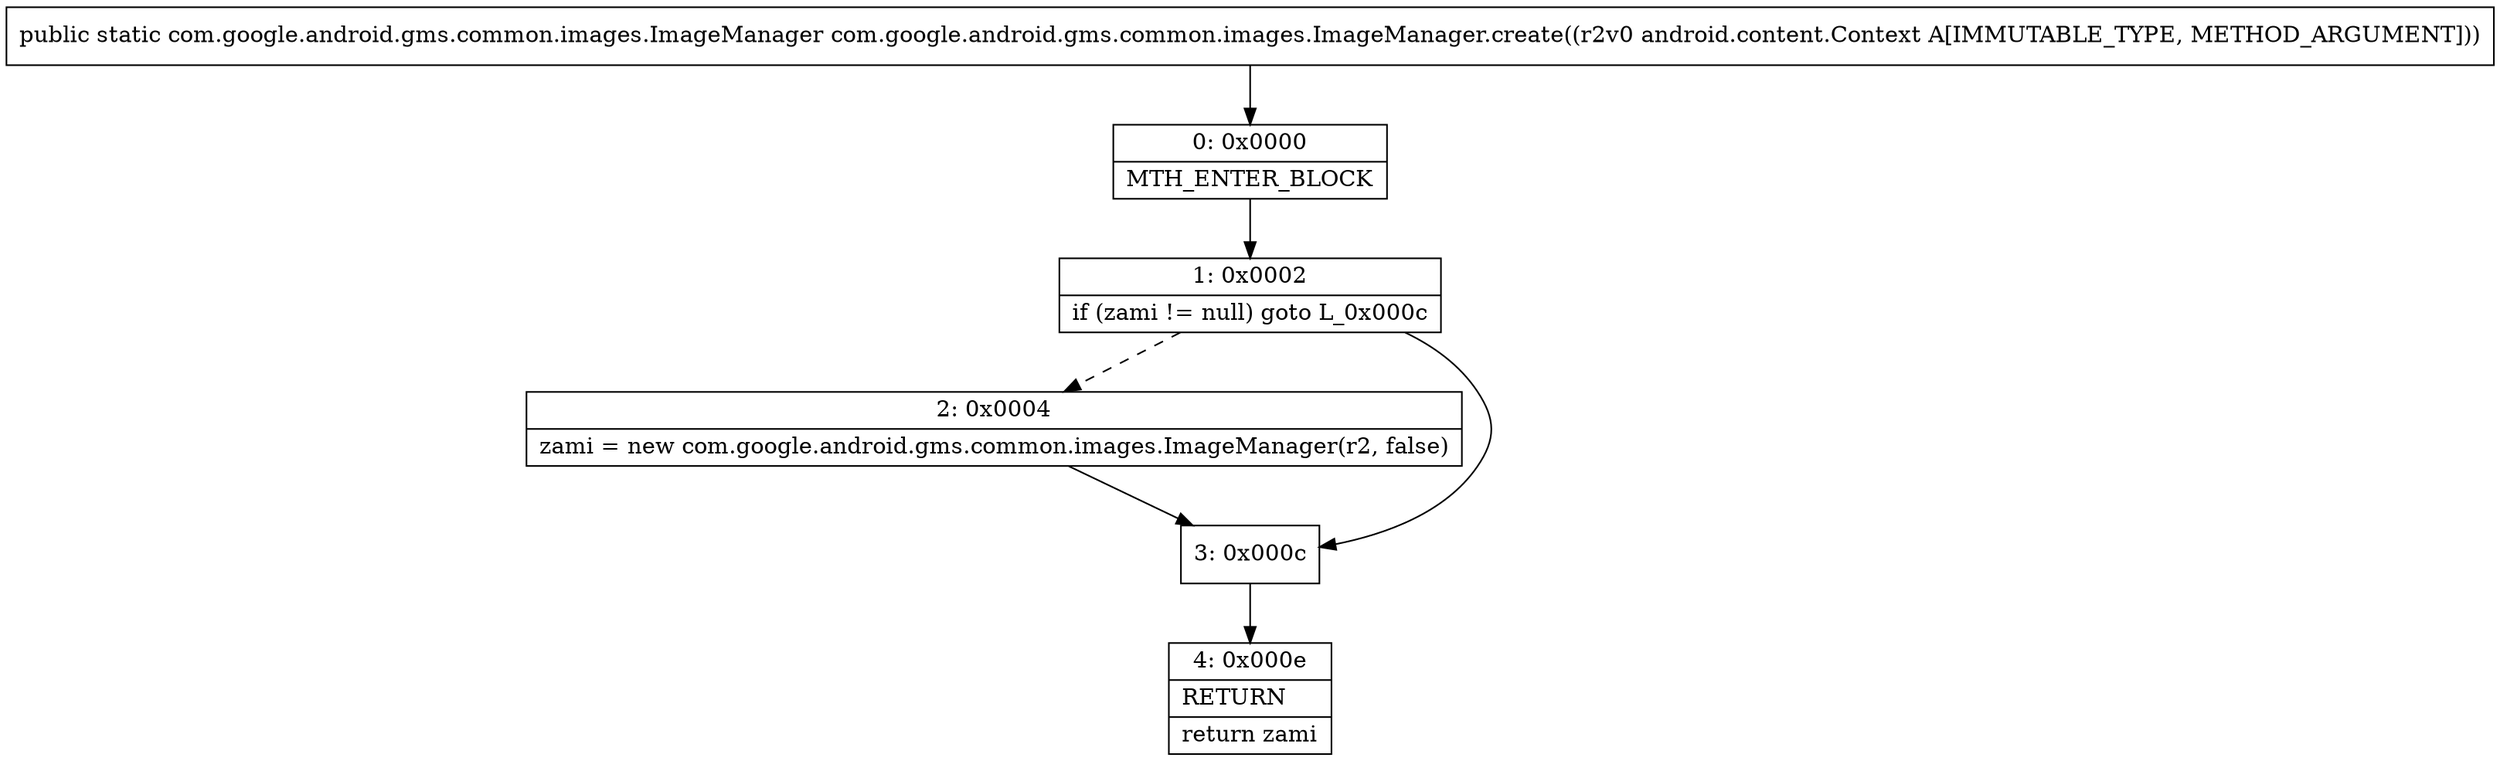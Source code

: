 digraph "CFG forcom.google.android.gms.common.images.ImageManager.create(Landroid\/content\/Context;)Lcom\/google\/android\/gms\/common\/images\/ImageManager;" {
Node_0 [shape=record,label="{0\:\ 0x0000|MTH_ENTER_BLOCK\l}"];
Node_1 [shape=record,label="{1\:\ 0x0002|if (zami != null) goto L_0x000c\l}"];
Node_2 [shape=record,label="{2\:\ 0x0004|zami = new com.google.android.gms.common.images.ImageManager(r2, false)\l}"];
Node_3 [shape=record,label="{3\:\ 0x000c}"];
Node_4 [shape=record,label="{4\:\ 0x000e|RETURN\l|return zami\l}"];
MethodNode[shape=record,label="{public static com.google.android.gms.common.images.ImageManager com.google.android.gms.common.images.ImageManager.create((r2v0 android.content.Context A[IMMUTABLE_TYPE, METHOD_ARGUMENT])) }"];
MethodNode -> Node_0;
Node_0 -> Node_1;
Node_1 -> Node_2[style=dashed];
Node_1 -> Node_3;
Node_2 -> Node_3;
Node_3 -> Node_4;
}


